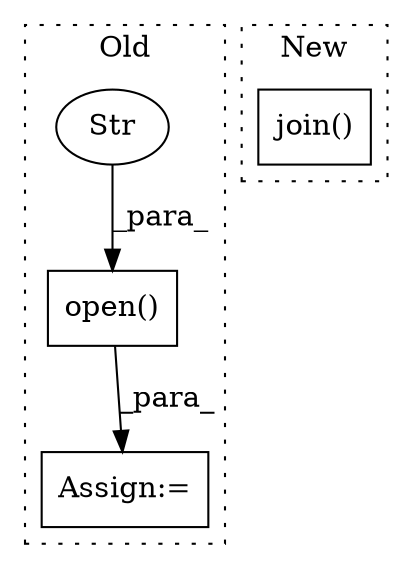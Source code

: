digraph G {
subgraph cluster0 {
1 [label="open()" a="75" s="1114,1157" l="11,1" shape="box"];
3 [label="Str" a="66" s="1125" l="32" shape="ellipse"];
4 [label="Assign:=" a="68" s="1111" l="3" shape="box"];
label = "Old";
style="dotted";
}
subgraph cluster1 {
2 [label="join()" a="75" s="1390" l="19" shape="box"];
label = "New";
style="dotted";
}
1 -> 4 [label="_para_"];
3 -> 1 [label="_para_"];
}